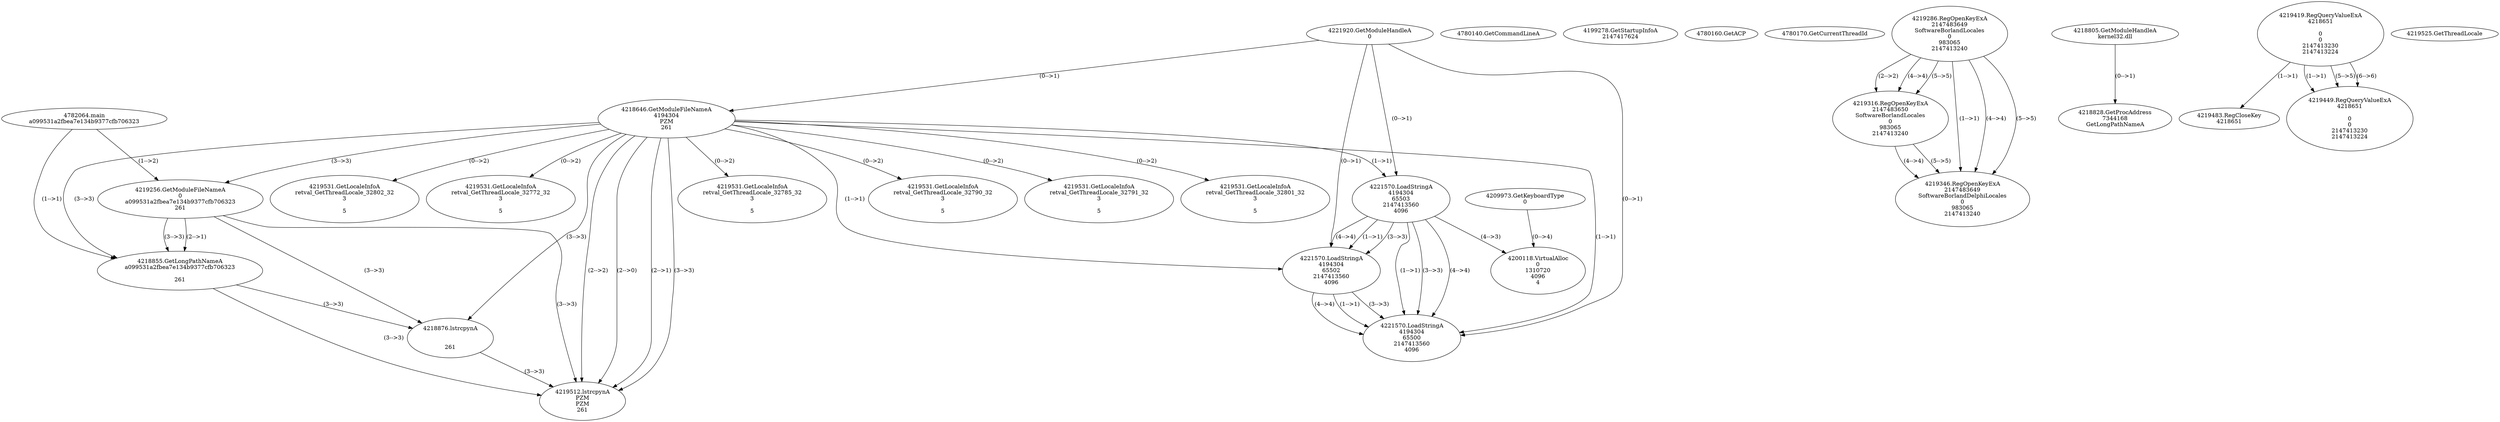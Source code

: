 // Global SCDG with merge call
digraph {
	0 [label="4782064.main
a099531a2fbea7e134b9377cfb706323"]
	1 [label="4221920.GetModuleHandleA
0"]
	2 [label="4209973.GetKeyboardType
0"]
	3 [label="4780140.GetCommandLineA
"]
	4 [label="4199278.GetStartupInfoA
2147417624"]
	5 [label="4780160.GetACP
"]
	6 [label="4780170.GetCurrentThreadId
"]
	7 [label="4218646.GetModuleFileNameA
4194304
PZM
261"]
	1 -> 7 [label="(0-->1)"]
	8 [label="4219256.GetModuleFileNameA
0
a099531a2fbea7e134b9377cfb706323
261"]
	0 -> 8 [label="(1-->2)"]
	7 -> 8 [label="(3-->3)"]
	9 [label="4219286.RegOpenKeyExA
2147483649
Software\Borland\Locales
0
983065
2147413240"]
	10 [label="4218805.GetModuleHandleA
kernel32.dll"]
	11 [label="4218828.GetProcAddress
7344168
GetLongPathNameA"]
	10 -> 11 [label="(0-->1)"]
	12 [label="4218855.GetLongPathNameA
a099531a2fbea7e134b9377cfb706323

261"]
	0 -> 12 [label="(1-->1)"]
	8 -> 12 [label="(2-->1)"]
	7 -> 12 [label="(3-->3)"]
	8 -> 12 [label="(3-->3)"]
	13 [label="4218876.lstrcpynA


261"]
	7 -> 13 [label="(3-->3)"]
	8 -> 13 [label="(3-->3)"]
	12 -> 13 [label="(3-->3)"]
	14 [label="4219419.RegQueryValueExA
4218651

0
0
2147413230
2147413224"]
	15 [label="4219483.RegCloseKey
4218651"]
	14 -> 15 [label="(1-->1)"]
	16 [label="4219512.lstrcpynA
PZM
PZM
261"]
	7 -> 16 [label="(2-->1)"]
	7 -> 16 [label="(2-->2)"]
	7 -> 16 [label="(3-->3)"]
	8 -> 16 [label="(3-->3)"]
	12 -> 16 [label="(3-->3)"]
	13 -> 16 [label="(3-->3)"]
	7 -> 16 [label="(2-->0)"]
	17 [label="4219525.GetThreadLocale
"]
	18 [label="4219531.GetLocaleInfoA
retval_GetThreadLocale_32785_32
3

5"]
	7 -> 18 [label="(0-->2)"]
	19 [label="4221570.LoadStringA
4194304
65503
2147413560
4096"]
	1 -> 19 [label="(0-->1)"]
	7 -> 19 [label="(1-->1)"]
	20 [label="4200118.VirtualAlloc
0
1310720
4096
4"]
	19 -> 20 [label="(4-->3)"]
	2 -> 20 [label="(0-->4)"]
	21 [label="4219316.RegOpenKeyExA
2147483650
Software\Borland\Locales
0
983065
2147413240"]
	9 -> 21 [label="(2-->2)"]
	9 -> 21 [label="(4-->4)"]
	9 -> 21 [label="(5-->5)"]
	22 [label="4219531.GetLocaleInfoA
retval_GetThreadLocale_32790_32
3

5"]
	7 -> 22 [label="(0-->2)"]
	23 [label="4219449.RegQueryValueExA
4218651

0
0
2147413230
2147413224"]
	14 -> 23 [label="(1-->1)"]
	14 -> 23 [label="(5-->5)"]
	14 -> 23 [label="(6-->6)"]
	24 [label="4219531.GetLocaleInfoA
retval_GetThreadLocale_32791_32
3

5"]
	7 -> 24 [label="(0-->2)"]
	25 [label="4219531.GetLocaleInfoA
retval_GetThreadLocale_32801_32
3

5"]
	7 -> 25 [label="(0-->2)"]
	26 [label="4219346.RegOpenKeyExA
2147483649
Software\Borland\Delphi\Locales
0
983065
2147413240"]
	9 -> 26 [label="(1-->1)"]
	9 -> 26 [label="(4-->4)"]
	21 -> 26 [label="(4-->4)"]
	9 -> 26 [label="(5-->5)"]
	21 -> 26 [label="(5-->5)"]
	27 [label="4219531.GetLocaleInfoA
retval_GetThreadLocale_32802_32
3

5"]
	7 -> 27 [label="(0-->2)"]
	28 [label="4219531.GetLocaleInfoA
retval_GetThreadLocale_32772_32
3

5"]
	7 -> 28 [label="(0-->2)"]
	29 [label="4221570.LoadStringA
4194304
65502
2147413560
4096"]
	1 -> 29 [label="(0-->1)"]
	7 -> 29 [label="(1-->1)"]
	19 -> 29 [label="(1-->1)"]
	19 -> 29 [label="(3-->3)"]
	19 -> 29 [label="(4-->4)"]
	30 [label="4221570.LoadStringA
4194304
65500
2147413560
4096"]
	1 -> 30 [label="(0-->1)"]
	7 -> 30 [label="(1-->1)"]
	19 -> 30 [label="(1-->1)"]
	29 -> 30 [label="(1-->1)"]
	19 -> 30 [label="(3-->3)"]
	29 -> 30 [label="(3-->3)"]
	19 -> 30 [label="(4-->4)"]
	29 -> 30 [label="(4-->4)"]
}
